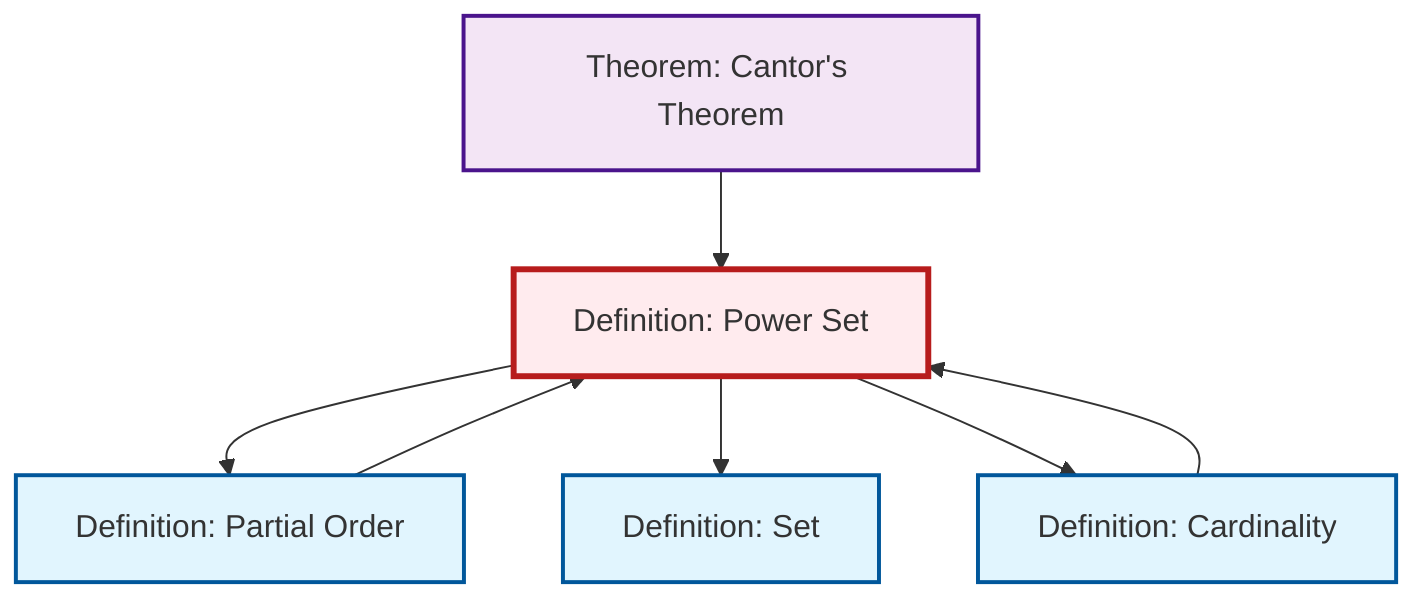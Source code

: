 graph TD
    classDef definition fill:#e1f5fe,stroke:#01579b,stroke-width:2px
    classDef theorem fill:#f3e5f5,stroke:#4a148c,stroke-width:2px
    classDef axiom fill:#fff3e0,stroke:#e65100,stroke-width:2px
    classDef example fill:#e8f5e9,stroke:#1b5e20,stroke-width:2px
    classDef current fill:#ffebee,stroke:#b71c1c,stroke-width:3px
    thm-cantor["Theorem: Cantor's Theorem"]:::theorem
    def-partial-order["Definition: Partial Order"]:::definition
    def-set["Definition: Set"]:::definition
    def-power-set["Definition: Power Set"]:::definition
    def-cardinality["Definition: Cardinality"]:::definition
    thm-cantor --> def-power-set
    def-power-set --> def-partial-order
    def-partial-order --> def-power-set
    def-cardinality --> def-power-set
    def-power-set --> def-set
    def-power-set --> def-cardinality
    class def-power-set current
